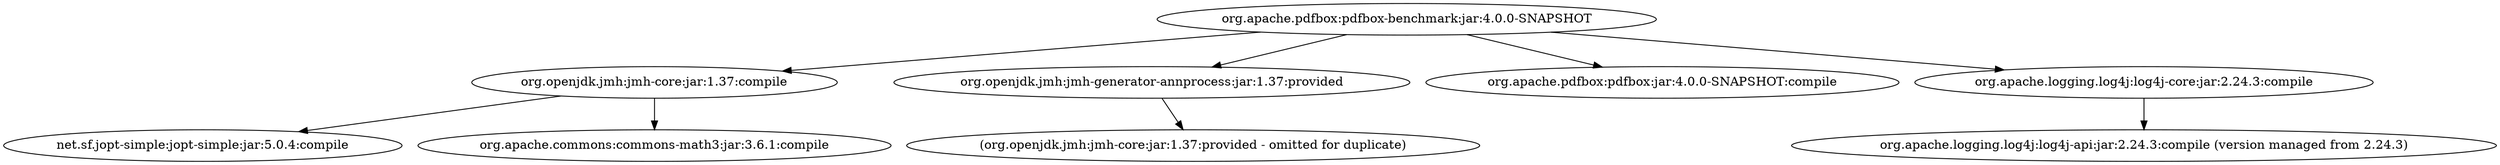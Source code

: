 digraph benchmark {
	"org.apache.pdfbox:pdfbox-benchmark:jar:4.0.0-SNAPSHOT" -> "org.openjdk.jmh:jmh-core:jar:1.37:compile" ; 
	"org.apache.pdfbox:pdfbox-benchmark:jar:4.0.0-SNAPSHOT" -> "org.openjdk.jmh:jmh-generator-annprocess:jar:1.37:provided" ; 
	"org.apache.pdfbox:pdfbox-benchmark:jar:4.0.0-SNAPSHOT" -> "org.apache.pdfbox:pdfbox:jar:4.0.0-SNAPSHOT:compile" ; 
	"org.apache.pdfbox:pdfbox-benchmark:jar:4.0.0-SNAPSHOT" -> "org.apache.logging.log4j:log4j-core:jar:2.24.3:compile" ; 
	"org.openjdk.jmh:jmh-core:jar:1.37:compile" -> "net.sf.jopt-simple:jopt-simple:jar:5.0.4:compile" ; 
	"org.openjdk.jmh:jmh-core:jar:1.37:compile" -> "org.apache.commons:commons-math3:jar:3.6.1:compile" ; 
	"org.openjdk.jmh:jmh-generator-annprocess:jar:1.37:provided" -> "(org.openjdk.jmh:jmh-core:jar:1.37:provided - omitted for duplicate)" ; 
	"org.apache.logging.log4j:log4j-core:jar:2.24.3:compile" -> "org.apache.logging.log4j:log4j-api:jar:2.24.3:compile (version managed from 2.24.3)" ; 
}
digraph debugger {
	"org.apache.pdfbox:pdfbox-debugger:jar:4.0.0-SNAPSHOT" -> "org.apache.pdfbox:pdfbox:jar:4.0.0-SNAPSHOT:compile" ; 
	"org.apache.pdfbox:pdfbox-debugger:jar:4.0.0-SNAPSHOT" -> "info.picocli:picocli:jar:4.7.7:compile" ; 
	"org.apache.pdfbox:pdfbox-debugger:jar:4.0.0-SNAPSHOT" -> "org.apache.logging.log4j:log4j-api:jar:2.24.3:compile" ; 
	"org.apache.pdfbox:pdfbox-debugger:jar:4.0.0-SNAPSHOT" -> "org.apache.logging.log4j:log4j-core:jar:2.24.3:compile" ; 
	"org.apache.pdfbox:pdfbox-debugger:jar:4.0.0-SNAPSHOT" -> "org.apache.pdfbox:jbig2-imageio:jar:3.0.4:compile" ; 
	"org.apache.pdfbox:pdfbox-debugger:jar:4.0.0-SNAPSHOT" -> "org.bouncycastle:bcpkix-jdk18on:jar:1.81:compile" ; 
	"org.apache.pdfbox:pdfbox-debugger:jar:4.0.0-SNAPSHOT" -> "com.github.jai-imageio:jai-imageio-core:jar:1.4.0:test" ; 
	"org.apache.pdfbox:pdfbox-debugger:jar:4.0.0-SNAPSHOT" -> "com.github.jai-imageio:jai-imageio-jpeg2000:jar:1.4.0:test" ; 
	"org.apache.logging.log4j:log4j-core:jar:2.24.3:compile" -> "(org.apache.logging.log4j:log4j-api:jar:2.24.3:compile - version managed from 2.24.3; omitted for duplicate)" ; 
	"org.bouncycastle:bcpkix-jdk18on:jar:1.81:compile" -> "org.bouncycastle:bcutil-jdk18on:jar:1.81:compile" ; 
	"org.bouncycastle:bcutil-jdk18on:jar:1.81:compile" -> "org.bouncycastle:bcprov-jdk18on:jar:1.81:compile" ; 
	"com.github.jai-imageio:jai-imageio-jpeg2000:jar:1.4.0:test" -> "(com.github.jai-imageio:jai-imageio-core:jar:1.4.0:test - omitted for duplicate)" ; 
}
digraph examples {
	"org.apache.pdfbox:pdfbox-examples:jar:4.0.0-SNAPSHOT" -> "org.bouncycastle:bcprov-jdk18on:jar:1.81:compile" ; 
	"org.apache.pdfbox:pdfbox-examples:jar:4.0.0-SNAPSHOT" -> "org.bouncycastle:bcpkix-jdk18on:jar:1.81:compile" ; 
	"org.apache.pdfbox:pdfbox-examples:jar:4.0.0-SNAPSHOT" -> "org.apache.pdfbox:pdfbox-tools:jar:4.0.0-SNAPSHOT:compile" ; 
	"org.apache.pdfbox:pdfbox-examples:jar:4.0.0-SNAPSHOT" -> "org.apache.pdfbox:xmpbox:jar:4.0.0-SNAPSHOT:compile" ; 
	"org.apache.pdfbox:pdfbox-examples:jar:4.0.0-SNAPSHOT" -> "org.apache.lucene:lucene-core:jar:9.12.0:compile" ; 
	"org.apache.pdfbox:pdfbox-examples:jar:4.0.0-SNAPSHOT" -> "org.apache.lucene:lucene-analysis-common:jar:9.12.0:compile" ; 
	"org.apache.pdfbox:pdfbox-examples:jar:4.0.0-SNAPSHOT" -> "org.apache.ant:ant:jar:1.10.15:compile" ; 
	"org.apache.pdfbox:pdfbox-examples:jar:4.0.0-SNAPSHOT" -> "org.junit.jupiter:junit-jupiter:jar:5.13.1:test" ; 
	"org.apache.pdfbox:pdfbox-examples:jar:4.0.0-SNAPSHOT" -> "javax.servlet:javax.servlet-api:jar:4.0.1:test" ; 
	"org.apache.pdfbox:pdfbox-examples:jar:4.0.0-SNAPSHOT" -> "org.apache.geronimo.specs:geronimo-jaxrs_1.1_spec:jar:1.0:test" ; 
	"org.apache.pdfbox:pdfbox-examples:jar:4.0.0-SNAPSHOT" -> "commons-net:commons-net:jar:3.11.1:test" ; 
	"org.apache.pdfbox:pdfbox-examples:jar:4.0.0-SNAPSHOT" -> "org.apache.logging.log4j:log4j-api:jar:2.24.3:compile" ; 
	"org.apache.pdfbox:pdfbox-examples:jar:4.0.0-SNAPSHOT" -> "org.apache.logging.log4j:log4j-core:jar:2.24.3:compile" ; 
	"org.apache.pdfbox:pdfbox-examples:jar:4.0.0-SNAPSHOT" -> "org.verapdf:validation-model:jar:1.28.1:test" ; 
	"org.bouncycastle:bcpkix-jdk18on:jar:1.81:compile" -> "org.bouncycastle:bcutil-jdk18on:jar:1.81:compile" ; 
	"org.bouncycastle:bcutil-jdk18on:jar:1.81:compile" -> "(org.bouncycastle:bcprov-jdk18on:jar:1.81:compile - omitted for duplicate)" ; 
	"org.apache.lucene:lucene-analysis-common:jar:9.12.0:compile" -> "(org.apache.lucene:lucene-core:jar:9.12.0:compile - omitted for duplicate)" ; 
	"org.apache.ant:ant:jar:1.10.15:compile" -> "org.apache.ant:ant-launcher:jar:1.10.15:compile" ; 
	"org.junit.jupiter:junit-jupiter:jar:5.13.1:test" -> "org.junit.jupiter:junit-jupiter-api:jar:5.13.1:test" ; 
	"org.junit.jupiter:junit-jupiter:jar:5.13.1:test" -> "org.junit.jupiter:junit-jupiter-params:jar:5.13.1:test" ; 
	"org.junit.jupiter:junit-jupiter:jar:5.13.1:test" -> "org.junit.jupiter:junit-jupiter-engine:jar:5.13.1:test" ; 
	"org.junit.jupiter:junit-jupiter-api:jar:5.13.1:test" -> "org.opentest4j:opentest4j:jar:1.3.0:test" ; 
	"org.junit.jupiter:junit-jupiter-api:jar:5.13.1:test" -> "org.junit.platform:junit-platform-commons:jar:1.13.1:test" ; 
	"org.junit.jupiter:junit-jupiter-api:jar:5.13.1:test" -> "org.apiguardian:apiguardian-api:jar:1.1.2:test" ; 
	"org.junit.platform:junit-platform-commons:jar:1.13.1:test" -> "(org.apiguardian:apiguardian-api:jar:1.1.2:test - omitted for duplicate)" ; 
	"org.junit.jupiter:junit-jupiter-params:jar:5.13.1:test" -> "(org.junit.jupiter:junit-jupiter-api:jar:5.13.1:test - omitted for duplicate)" ; 
	"org.junit.jupiter:junit-jupiter-params:jar:5.13.1:test" -> "(org.apiguardian:apiguardian-api:jar:1.1.2:test - omitted for duplicate)" ; 
	"org.junit.jupiter:junit-jupiter-engine:jar:5.13.1:test" -> "org.junit.platform:junit-platform-engine:jar:1.13.1:test" ; 
	"org.junit.jupiter:junit-jupiter-engine:jar:5.13.1:test" -> "(org.junit.jupiter:junit-jupiter-api:jar:5.13.1:test - omitted for duplicate)" ; 
	"org.junit.jupiter:junit-jupiter-engine:jar:5.13.1:test" -> "(org.apiguardian:apiguardian-api:jar:1.1.2:test - omitted for duplicate)" ; 
	"org.junit.platform:junit-platform-engine:jar:1.13.1:test" -> "(org.opentest4j:opentest4j:jar:1.3.0:test - omitted for duplicate)" ; 
	"org.junit.platform:junit-platform-engine:jar:1.13.1:test" -> "(org.junit.platform:junit-platform-commons:jar:1.13.1:test - omitted for duplicate)" ; 
	"org.junit.platform:junit-platform-engine:jar:1.13.1:test" -> "(org.apiguardian:apiguardian-api:jar:1.1.2:test - omitted for duplicate)" ; 
	"org.apache.logging.log4j:log4j-core:jar:2.24.3:compile" -> "(org.apache.logging.log4j:log4j-api:jar:2.24.3:compile - version managed from 2.24.3; omitted for duplicate)" ; 
	"org.verapdf:validation-model:jar:1.28.1:test" -> "org.verapdf:parser:jar:1.28.1:test" ; 
	"org.verapdf:validation-model:jar:1.28.1:test" -> "org.verapdf:pdf-model:jar:1.28.1:test" ; 
	"org.verapdf:validation-model:jar:1.28.1:test" -> "org.verapdf:core:jar:1.28.1:test" ; 
	"org.verapdf:validation-model:jar:1.28.1:test" -> "org.verapdf:feature-reporting:jar:1.28.1:test" ; 
	"org.verapdf:validation-model:jar:1.28.1:test" -> "org.verapdf:metadata-fixer:jar:1.28.1:test" ; 
	"org.verapdf:core:jar:1.28.1:test" -> "(org.verapdf:pdf-model:jar:1.28.1:test - omitted for duplicate)" ; 
	"org.verapdf:core:jar:1.28.1:test" -> "org.verapdf:verapdf-xmp-core:jar:1.28.1:test" ; 
	"org.verapdf:core:jar:1.28.1:test" -> "org.mozilla:rhino:jar:1.7.13:test" ; 
	"org.verapdf:core:jar:1.28.1:test" -> "javax.xml.bind:jaxb-api:jar:2.4.0-b180830.0359:test" ; 
	"org.verapdf:core:jar:1.28.1:test" -> "com.sun.xml.bind:jaxb-impl:jar:2.3.2:test" ; 
	"org.verapdf:core:jar:1.28.1:test" -> "com.sun.xml.bind:jaxb-core:jar:2.3.0.1:test" ; 
	"org.verapdf:core:jar:1.28.1:test" -> "com.fasterxml.jackson.core:jackson-databind:jar:2.14.0:test" ; 
	"org.verapdf:core:jar:1.28.1:test" -> "net.java.dev.stax-utils:stax-utils:jar:20070216:test" ; 
	"javax.xml.bind:jaxb-api:jar:2.4.0-b180830.0359:test" -> "javax.activation:javax.activation-api:jar:1.2.0:test" ; 
	"com.fasterxml.jackson.core:jackson-databind:jar:2.14.0:test" -> "com.fasterxml.jackson.core:jackson-annotations:jar:2.14.0:test" ; 
	"com.fasterxml.jackson.core:jackson-databind:jar:2.14.0:test" -> "com.fasterxml.jackson.core:jackson-core:jar:2.14.0:test" ; 
	"org.verapdf:feature-reporting:jar:1.28.1:test" -> "(org.verapdf:parser:jar:1.28.1:test - omitted for duplicate)" ; 
	"org.verapdf:feature-reporting:jar:1.28.1:test" -> "(org.verapdf:core:jar:1.28.1:test - omitted for duplicate)" ; 
	"org.verapdf:feature-reporting:jar:1.28.1:test" -> "(javax.xml.bind:jaxb-api:jar:2.3.1:test - omitted for conflict with 2.4.0-b180830.0359)" ; 
	"org.verapdf:feature-reporting:jar:1.28.1:test" -> "(com.sun.xml.bind:jaxb-impl:jar:2.3.2:test - omitted for duplicate)" ; 
	"org.verapdf:feature-reporting:jar:1.28.1:test" -> "(com.sun.xml.bind:jaxb-core:jar:2.3.0.1:test - omitted for duplicate)" ; 
	"org.verapdf:metadata-fixer:jar:1.28.1:test" -> "(org.verapdf:parser:jar:1.28.1:test - omitted for duplicate)" ; 
	"org.verapdf:metadata-fixer:jar:1.28.1:test" -> "(org.verapdf:verapdf-xmp-core:jar:1.28.1:test - omitted for duplicate)" ; 
	"org.verapdf:metadata-fixer:jar:1.28.1:test" -> "(org.verapdf:core:jar:1.28.1:test - omitted for duplicate)" ; 
}
digraph fontbox {
	"org.apache.pdfbox:fontbox:bundle:4.0.0-SNAPSHOT" -> "org.apache.pdfbox:pdfbox-io:jar:4.0.0-SNAPSHOT:compile" ; 
	"org.apache.pdfbox:fontbox:bundle:4.0.0-SNAPSHOT" -> "org.apache.logging.log4j:log4j-api:jar:2.24.3:compile" ; 
	"org.apache.pdfbox:fontbox:bundle:4.0.0-SNAPSHOT" -> "org.apache.logging.log4j:log4j-core:jar:2.24.3:test" ; 
	"org.apache.pdfbox:fontbox:bundle:4.0.0-SNAPSHOT" -> "org.junit.jupiter:junit-jupiter:jar:5.13.1:test" ; 
	"org.apache.logging.log4j:log4j-core:jar:2.24.3:test" -> "(org.apache.logging.log4j:log4j-api:jar:2.24.3:test - version managed from 2.24.3; omitted for duplicate)" ; 
	"org.junit.jupiter:junit-jupiter:jar:5.13.1:test" -> "org.junit.jupiter:junit-jupiter-api:jar:5.13.1:test" ; 
	"org.junit.jupiter:junit-jupiter:jar:5.13.1:test" -> "org.junit.jupiter:junit-jupiter-params:jar:5.13.1:test" ; 
	"org.junit.jupiter:junit-jupiter:jar:5.13.1:test" -> "org.junit.jupiter:junit-jupiter-engine:jar:5.13.1:test" ; 
	"org.junit.jupiter:junit-jupiter-api:jar:5.13.1:test" -> "org.opentest4j:opentest4j:jar:1.3.0:test" ; 
	"org.junit.jupiter:junit-jupiter-api:jar:5.13.1:test" -> "org.junit.platform:junit-platform-commons:jar:1.13.1:test" ; 
	"org.junit.jupiter:junit-jupiter-api:jar:5.13.1:test" -> "org.apiguardian:apiguardian-api:jar:1.1.2:test" ; 
	"org.junit.platform:junit-platform-commons:jar:1.13.1:test" -> "(org.apiguardian:apiguardian-api:jar:1.1.2:test - omitted for duplicate)" ; 
	"org.junit.jupiter:junit-jupiter-params:jar:5.13.1:test" -> "(org.junit.jupiter:junit-jupiter-api:jar:5.13.1:test - omitted for duplicate)" ; 
	"org.junit.jupiter:junit-jupiter-params:jar:5.13.1:test" -> "(org.apiguardian:apiguardian-api:jar:1.1.2:test - omitted for duplicate)" ; 
	"org.junit.jupiter:junit-jupiter-engine:jar:5.13.1:test" -> "org.junit.platform:junit-platform-engine:jar:1.13.1:test" ; 
	"org.junit.jupiter:junit-jupiter-engine:jar:5.13.1:test" -> "(org.junit.jupiter:junit-jupiter-api:jar:5.13.1:test - omitted for duplicate)" ; 
	"org.junit.jupiter:junit-jupiter-engine:jar:5.13.1:test" -> "(org.apiguardian:apiguardian-api:jar:1.1.2:test - omitted for duplicate)" ; 
	"org.junit.platform:junit-platform-engine:jar:1.13.1:test" -> "(org.opentest4j:opentest4j:jar:1.3.0:test - omitted for duplicate)" ; 
	"org.junit.platform:junit-platform-engine:jar:1.13.1:test" -> "(org.junit.platform:junit-platform-commons:jar:1.13.1:test - omitted for duplicate)" ; 
	"org.junit.platform:junit-platform-engine:jar:1.13.1:test" -> "(org.apiguardian:apiguardian-api:jar:1.1.2:test - omitted for duplicate)" ; 
}
digraph io {
	"org.apache.pdfbox:pdfbox-io:bundle:4.0.0-SNAPSHOT" -> "org.apache.logging.log4j:log4j-api:jar:2.24.3:compile" ; 
	"org.apache.pdfbox:pdfbox-io:bundle:4.0.0-SNAPSHOT" -> "org.apache.logging.log4j:log4j-core:jar:2.24.3:test" ; 
	"org.apache.pdfbox:pdfbox-io:bundle:4.0.0-SNAPSHOT" -> "org.junit.jupiter:junit-jupiter:jar:5.13.1:test" ; 
	"org.apache.logging.log4j:log4j-core:jar:2.24.3:test" -> "(org.apache.logging.log4j:log4j-api:jar:2.24.3:test - version managed from 2.24.3; omitted for duplicate)" ; 
	"org.junit.jupiter:junit-jupiter:jar:5.13.1:test" -> "org.junit.jupiter:junit-jupiter-api:jar:5.13.1:test" ; 
	"org.junit.jupiter:junit-jupiter:jar:5.13.1:test" -> "org.junit.jupiter:junit-jupiter-params:jar:5.13.1:test" ; 
	"org.junit.jupiter:junit-jupiter:jar:5.13.1:test" -> "org.junit.jupiter:junit-jupiter-engine:jar:5.13.1:test" ; 
	"org.junit.jupiter:junit-jupiter-api:jar:5.13.1:test" -> "org.opentest4j:opentest4j:jar:1.3.0:test" ; 
	"org.junit.jupiter:junit-jupiter-api:jar:5.13.1:test" -> "org.junit.platform:junit-platform-commons:jar:1.13.1:test" ; 
	"org.junit.jupiter:junit-jupiter-api:jar:5.13.1:test" -> "org.apiguardian:apiguardian-api:jar:1.1.2:test" ; 
	"org.junit.platform:junit-platform-commons:jar:1.13.1:test" -> "(org.apiguardian:apiguardian-api:jar:1.1.2:test - omitted for duplicate)" ; 
	"org.junit.jupiter:junit-jupiter-params:jar:5.13.1:test" -> "(org.junit.jupiter:junit-jupiter-api:jar:5.13.1:test - omitted for duplicate)" ; 
	"org.junit.jupiter:junit-jupiter-params:jar:5.13.1:test" -> "(org.apiguardian:apiguardian-api:jar:1.1.2:test - omitted for duplicate)" ; 
	"org.junit.jupiter:junit-jupiter-engine:jar:5.13.1:test" -> "org.junit.platform:junit-platform-engine:jar:1.13.1:test" ; 
	"org.junit.jupiter:junit-jupiter-engine:jar:5.13.1:test" -> "(org.junit.jupiter:junit-jupiter-api:jar:5.13.1:test - omitted for duplicate)" ; 
	"org.junit.jupiter:junit-jupiter-engine:jar:5.13.1:test" -> "(org.apiguardian:apiguardian-api:jar:1.1.2:test - omitted for duplicate)" ; 
	"org.junit.platform:junit-platform-engine:jar:1.13.1:test" -> "(org.opentest4j:opentest4j:jar:1.3.0:test - omitted for duplicate)" ; 
	"org.junit.platform:junit-platform-engine:jar:1.13.1:test" -> "(org.junit.platform:junit-platform-commons:jar:1.13.1:test - omitted for duplicate)" ; 
	"org.junit.platform:junit-platform-engine:jar:1.13.1:test" -> "(org.apiguardian:apiguardian-api:jar:1.1.2:test - omitted for duplicate)" ; 
}
digraph pdfbox {
	"org.apache.pdfbox:pdfbox:bundle:4.0.0-SNAPSHOT" -> "org.apache.pdfbox:pdfbox-io:jar:4.0.0-SNAPSHOT:compile" ; 
	"org.apache.pdfbox:pdfbox:bundle:4.0.0-SNAPSHOT" -> "org.apache.pdfbox:fontbox:jar:4.0.0-SNAPSHOT:compile" ; 
	"org.apache.pdfbox:pdfbox:bundle:4.0.0-SNAPSHOT" -> "org.bouncycastle:bcprov-jdk18on:jar:1.81:compile" ; 
	"org.apache.pdfbox:pdfbox:bundle:4.0.0-SNAPSHOT" -> "org.bouncycastle:bcpkix-jdk18on:jar:1.81:compile" ; 
	"org.apache.pdfbox:pdfbox:bundle:4.0.0-SNAPSHOT" -> "org.junit.jupiter:junit-jupiter:jar:5.13.1:test" ; 
	"org.apache.pdfbox:pdfbox:bundle:4.0.0-SNAPSHOT" -> "com.googlecode.java-diff-utils:diffutils:jar:1.3.0:test" ; 
	"org.apache.pdfbox:pdfbox:bundle:4.0.0-SNAPSHOT" -> "org.apache.pdfbox:jbig2-imageio:jar:3.0.4:test" ; 
	"org.apache.pdfbox:pdfbox:bundle:4.0.0-SNAPSHOT" -> "org.mockito:mockito-core:jar:5.18.0:test" ; 
	"org.apache.pdfbox:pdfbox:bundle:4.0.0-SNAPSHOT" -> "net.bytebuddy:byte-buddy:jar:1.17.5:compile" ; 
	"org.apache.pdfbox:pdfbox:bundle:4.0.0-SNAPSHOT" -> "com.github.jai-imageio:jai-imageio-core:jar:1.4.0:test" ; 
	"org.apache.pdfbox:pdfbox:bundle:4.0.0-SNAPSHOT" -> "com.github.jai-imageio:jai-imageio-jpeg2000:jar:1.4.0:test" ; 
	"org.apache.pdfbox:pdfbox:bundle:4.0.0-SNAPSHOT" -> "org.apache.logging.log4j:log4j-api:jar:2.24.3:compile" ; 
	"org.apache.pdfbox:pdfbox:bundle:4.0.0-SNAPSHOT" -> "org.apache.logging.log4j:log4j-core:jar:2.24.3:test" ; 
	"org.bouncycastle:bcpkix-jdk18on:jar:1.81:compile" -> "org.bouncycastle:bcutil-jdk18on:jar:1.81:compile" ; 
	"org.bouncycastle:bcutil-jdk18on:jar:1.81:compile" -> "(org.bouncycastle:bcprov-jdk18on:jar:1.81:compile - omitted for duplicate)" ; 
	"org.junit.jupiter:junit-jupiter:jar:5.13.1:test" -> "org.junit.jupiter:junit-jupiter-api:jar:5.13.1:test" ; 
	"org.junit.jupiter:junit-jupiter:jar:5.13.1:test" -> "org.junit.jupiter:junit-jupiter-params:jar:5.13.1:test" ; 
	"org.junit.jupiter:junit-jupiter:jar:5.13.1:test" -> "org.junit.jupiter:junit-jupiter-engine:jar:5.13.1:test" ; 
	"org.junit.jupiter:junit-jupiter-api:jar:5.13.1:test" -> "org.opentest4j:opentest4j:jar:1.3.0:test" ; 
	"org.junit.jupiter:junit-jupiter-api:jar:5.13.1:test" -> "org.junit.platform:junit-platform-commons:jar:1.13.1:test" ; 
	"org.junit.jupiter:junit-jupiter-api:jar:5.13.1:test" -> "org.apiguardian:apiguardian-api:jar:1.1.2:test" ; 
	"org.junit.platform:junit-platform-commons:jar:1.13.1:test" -> "(org.apiguardian:apiguardian-api:jar:1.1.2:test - omitted for duplicate)" ; 
	"org.junit.jupiter:junit-jupiter-params:jar:5.13.1:test" -> "(org.junit.jupiter:junit-jupiter-api:jar:5.13.1:test - omitted for duplicate)" ; 
	"org.junit.jupiter:junit-jupiter-params:jar:5.13.1:test" -> "(org.apiguardian:apiguardian-api:jar:1.1.2:test - omitted for duplicate)" ; 
	"org.junit.jupiter:junit-jupiter-engine:jar:5.13.1:test" -> "org.junit.platform:junit-platform-engine:jar:1.13.1:test" ; 
	"org.junit.jupiter:junit-jupiter-engine:jar:5.13.1:test" -> "(org.junit.jupiter:junit-jupiter-api:jar:5.13.1:test - omitted for duplicate)" ; 
	"org.junit.jupiter:junit-jupiter-engine:jar:5.13.1:test" -> "(org.apiguardian:apiguardian-api:jar:1.1.2:test - omitted for duplicate)" ; 
	"org.junit.platform:junit-platform-engine:jar:1.13.1:test" -> "(org.opentest4j:opentest4j:jar:1.3.0:test - omitted for duplicate)" ; 
	"org.junit.platform:junit-platform-engine:jar:1.13.1:test" -> "(org.junit.platform:junit-platform-commons:jar:1.13.1:test - omitted for duplicate)" ; 
	"org.junit.platform:junit-platform-engine:jar:1.13.1:test" -> "(org.apiguardian:apiguardian-api:jar:1.1.2:test - omitted for duplicate)" ; 
	"org.mockito:mockito-core:jar:5.18.0:test" -> "net.bytebuddy:byte-buddy-agent:jar:1.17.5:test" ; 
	"org.mockito:mockito-core:jar:5.18.0:test" -> "org.objenesis:objenesis:jar:3.3:test" ; 
	"com.github.jai-imageio:jai-imageio-jpeg2000:jar:1.4.0:test" -> "(com.github.jai-imageio:jai-imageio-core:jar:1.4.0:test - omitted for duplicate)" ; 
	"org.apache.logging.log4j:log4j-core:jar:2.24.3:test" -> "(org.apache.logging.log4j:log4j-api:jar:2.24.3:test - version managed from 2.24.3; omitted for duplicate)" ; 
}
digraph tools {
	"org.apache.pdfbox:pdfbox-tools:jar:4.0.0-SNAPSHOT" -> "org.apache.pdfbox:pdfbox-debugger:jar:4.0.0-SNAPSHOT:compile" ; 
	"org.apache.pdfbox:pdfbox-tools:jar:4.0.0-SNAPSHOT" -> "commons-io:commons-io:jar:2.19.0:compile" ; 
	"org.apache.pdfbox:pdfbox-tools:jar:4.0.0-SNAPSHOT" -> "info.picocli:picocli:jar:4.7.7:compile" ; 
	"org.apache.pdfbox:pdfbox-tools:jar:4.0.0-SNAPSHOT" -> "org.junit.jupiter:junit-jupiter:jar:5.13.1:test" ; 
	"org.apache.pdfbox:pdfbox-tools:jar:4.0.0-SNAPSHOT" -> "com.github.jai-imageio:jai-imageio-core:jar:1.4.0:test" ; 
	"org.apache.pdfbox:pdfbox-tools:jar:4.0.0-SNAPSHOT" -> "com.github.jai-imageio:jai-imageio-jpeg2000:jar:1.4.0:test" ; 
	"org.junit.jupiter:junit-jupiter:jar:5.13.1:test" -> "org.junit.jupiter:junit-jupiter-api:jar:5.13.1:test" ; 
	"org.junit.jupiter:junit-jupiter:jar:5.13.1:test" -> "org.junit.jupiter:junit-jupiter-params:jar:5.13.1:test" ; 
	"org.junit.jupiter:junit-jupiter:jar:5.13.1:test" -> "org.junit.jupiter:junit-jupiter-engine:jar:5.13.1:test" ; 
	"org.junit.jupiter:junit-jupiter-api:jar:5.13.1:test" -> "org.opentest4j:opentest4j:jar:1.3.0:test" ; 
	"org.junit.jupiter:junit-jupiter-api:jar:5.13.1:test" -> "org.junit.platform:junit-platform-commons:jar:1.13.1:test" ; 
	"org.junit.jupiter:junit-jupiter-api:jar:5.13.1:test" -> "org.apiguardian:apiguardian-api:jar:1.1.2:test" ; 
	"org.junit.platform:junit-platform-commons:jar:1.13.1:test" -> "(org.apiguardian:apiguardian-api:jar:1.1.2:test - omitted for duplicate)" ; 
	"org.junit.jupiter:junit-jupiter-params:jar:5.13.1:test" -> "(org.junit.jupiter:junit-jupiter-api:jar:5.13.1:test - omitted for duplicate)" ; 
	"org.junit.jupiter:junit-jupiter-params:jar:5.13.1:test" -> "(org.apiguardian:apiguardian-api:jar:1.1.2:test - omitted for duplicate)" ; 
	"org.junit.jupiter:junit-jupiter-engine:jar:5.13.1:test" -> "org.junit.platform:junit-platform-engine:jar:1.13.1:test" ; 
	"org.junit.jupiter:junit-jupiter-engine:jar:5.13.1:test" -> "(org.junit.jupiter:junit-jupiter-api:jar:5.13.1:test - omitted for duplicate)" ; 
	"org.junit.jupiter:junit-jupiter-engine:jar:5.13.1:test" -> "(org.apiguardian:apiguardian-api:jar:1.1.2:test - omitted for duplicate)" ; 
	"org.junit.platform:junit-platform-engine:jar:1.13.1:test" -> "(org.opentest4j:opentest4j:jar:1.3.0:test - omitted for duplicate)" ; 
	"org.junit.platform:junit-platform-engine:jar:1.13.1:test" -> "(org.junit.platform:junit-platform-commons:jar:1.13.1:test - omitted for duplicate)" ; 
	"org.junit.platform:junit-platform-engine:jar:1.13.1:test" -> "(org.apiguardian:apiguardian-api:jar:1.1.2:test - omitted for duplicate)" ; 
	"com.github.jai-imageio:jai-imageio-jpeg2000:jar:1.4.0:test" -> "(com.github.jai-imageio:jai-imageio-core:jar:1.4.0:test - omitted for duplicate)" ; 
}
digraph xmpbox {
	"org.apache.pdfbox:xmpbox:bundle:4.0.0-SNAPSHOT" -> "org.junit.jupiter:junit-jupiter:jar:5.13.1:test" ; 
	"org.apache.pdfbox:xmpbox:bundle:4.0.0-SNAPSHOT" -> "org.apache.logging.log4j:log4j-api:jar:2.24.3:compile" ; 
	"org.apache.pdfbox:xmpbox:bundle:4.0.0-SNAPSHOT" -> "org.apache.logging.log4j:log4j-core:jar:2.24.3:test" ; 
	"org.junit.jupiter:junit-jupiter:jar:5.13.1:test" -> "org.junit.jupiter:junit-jupiter-api:jar:5.13.1:test" ; 
	"org.junit.jupiter:junit-jupiter:jar:5.13.1:test" -> "org.junit.jupiter:junit-jupiter-params:jar:5.13.1:test" ; 
	"org.junit.jupiter:junit-jupiter:jar:5.13.1:test" -> "org.junit.jupiter:junit-jupiter-engine:jar:5.13.1:test" ; 
	"org.junit.jupiter:junit-jupiter-api:jar:5.13.1:test" -> "org.opentest4j:opentest4j:jar:1.3.0:test" ; 
	"org.junit.jupiter:junit-jupiter-api:jar:5.13.1:test" -> "org.junit.platform:junit-platform-commons:jar:1.13.1:test" ; 
	"org.junit.jupiter:junit-jupiter-api:jar:5.13.1:test" -> "org.apiguardian:apiguardian-api:jar:1.1.2:test" ; 
	"org.junit.platform:junit-platform-commons:jar:1.13.1:test" -> "(org.apiguardian:apiguardian-api:jar:1.1.2:test - omitted for duplicate)" ; 
	"org.junit.jupiter:junit-jupiter-params:jar:5.13.1:test" -> "(org.junit.jupiter:junit-jupiter-api:jar:5.13.1:test - omitted for duplicate)" ; 
	"org.junit.jupiter:junit-jupiter-params:jar:5.13.1:test" -> "(org.apiguardian:apiguardian-api:jar:1.1.2:test - omitted for duplicate)" ; 
	"org.junit.jupiter:junit-jupiter-engine:jar:5.13.1:test" -> "org.junit.platform:junit-platform-engine:jar:1.13.1:test" ; 
	"org.junit.jupiter:junit-jupiter-engine:jar:5.13.1:test" -> "(org.junit.jupiter:junit-jupiter-api:jar:5.13.1:test - omitted for duplicate)" ; 
	"org.junit.jupiter:junit-jupiter-engine:jar:5.13.1:test" -> "(org.apiguardian:apiguardian-api:jar:1.1.2:test - omitted for duplicate)" ; 
	"org.junit.platform:junit-platform-engine:jar:1.13.1:test" -> "(org.opentest4j:opentest4j:jar:1.3.0:test - omitted for duplicate)" ; 
	"org.junit.platform:junit-platform-engine:jar:1.13.1:test" -> "(org.junit.platform:junit-platform-commons:jar:1.13.1:test - omitted for duplicate)" ; 
	"org.junit.platform:junit-platform-engine:jar:1.13.1:test" -> "(org.apiguardian:apiguardian-api:jar:1.1.2:test - omitted for duplicate)" ; 
	"org.apache.logging.log4j:log4j-core:jar:2.24.3:test" -> "(org.apache.logging.log4j:log4j-api:jar:2.24.3:test - version managed from 2.24.3; omitted for duplicate)" ; 
}
